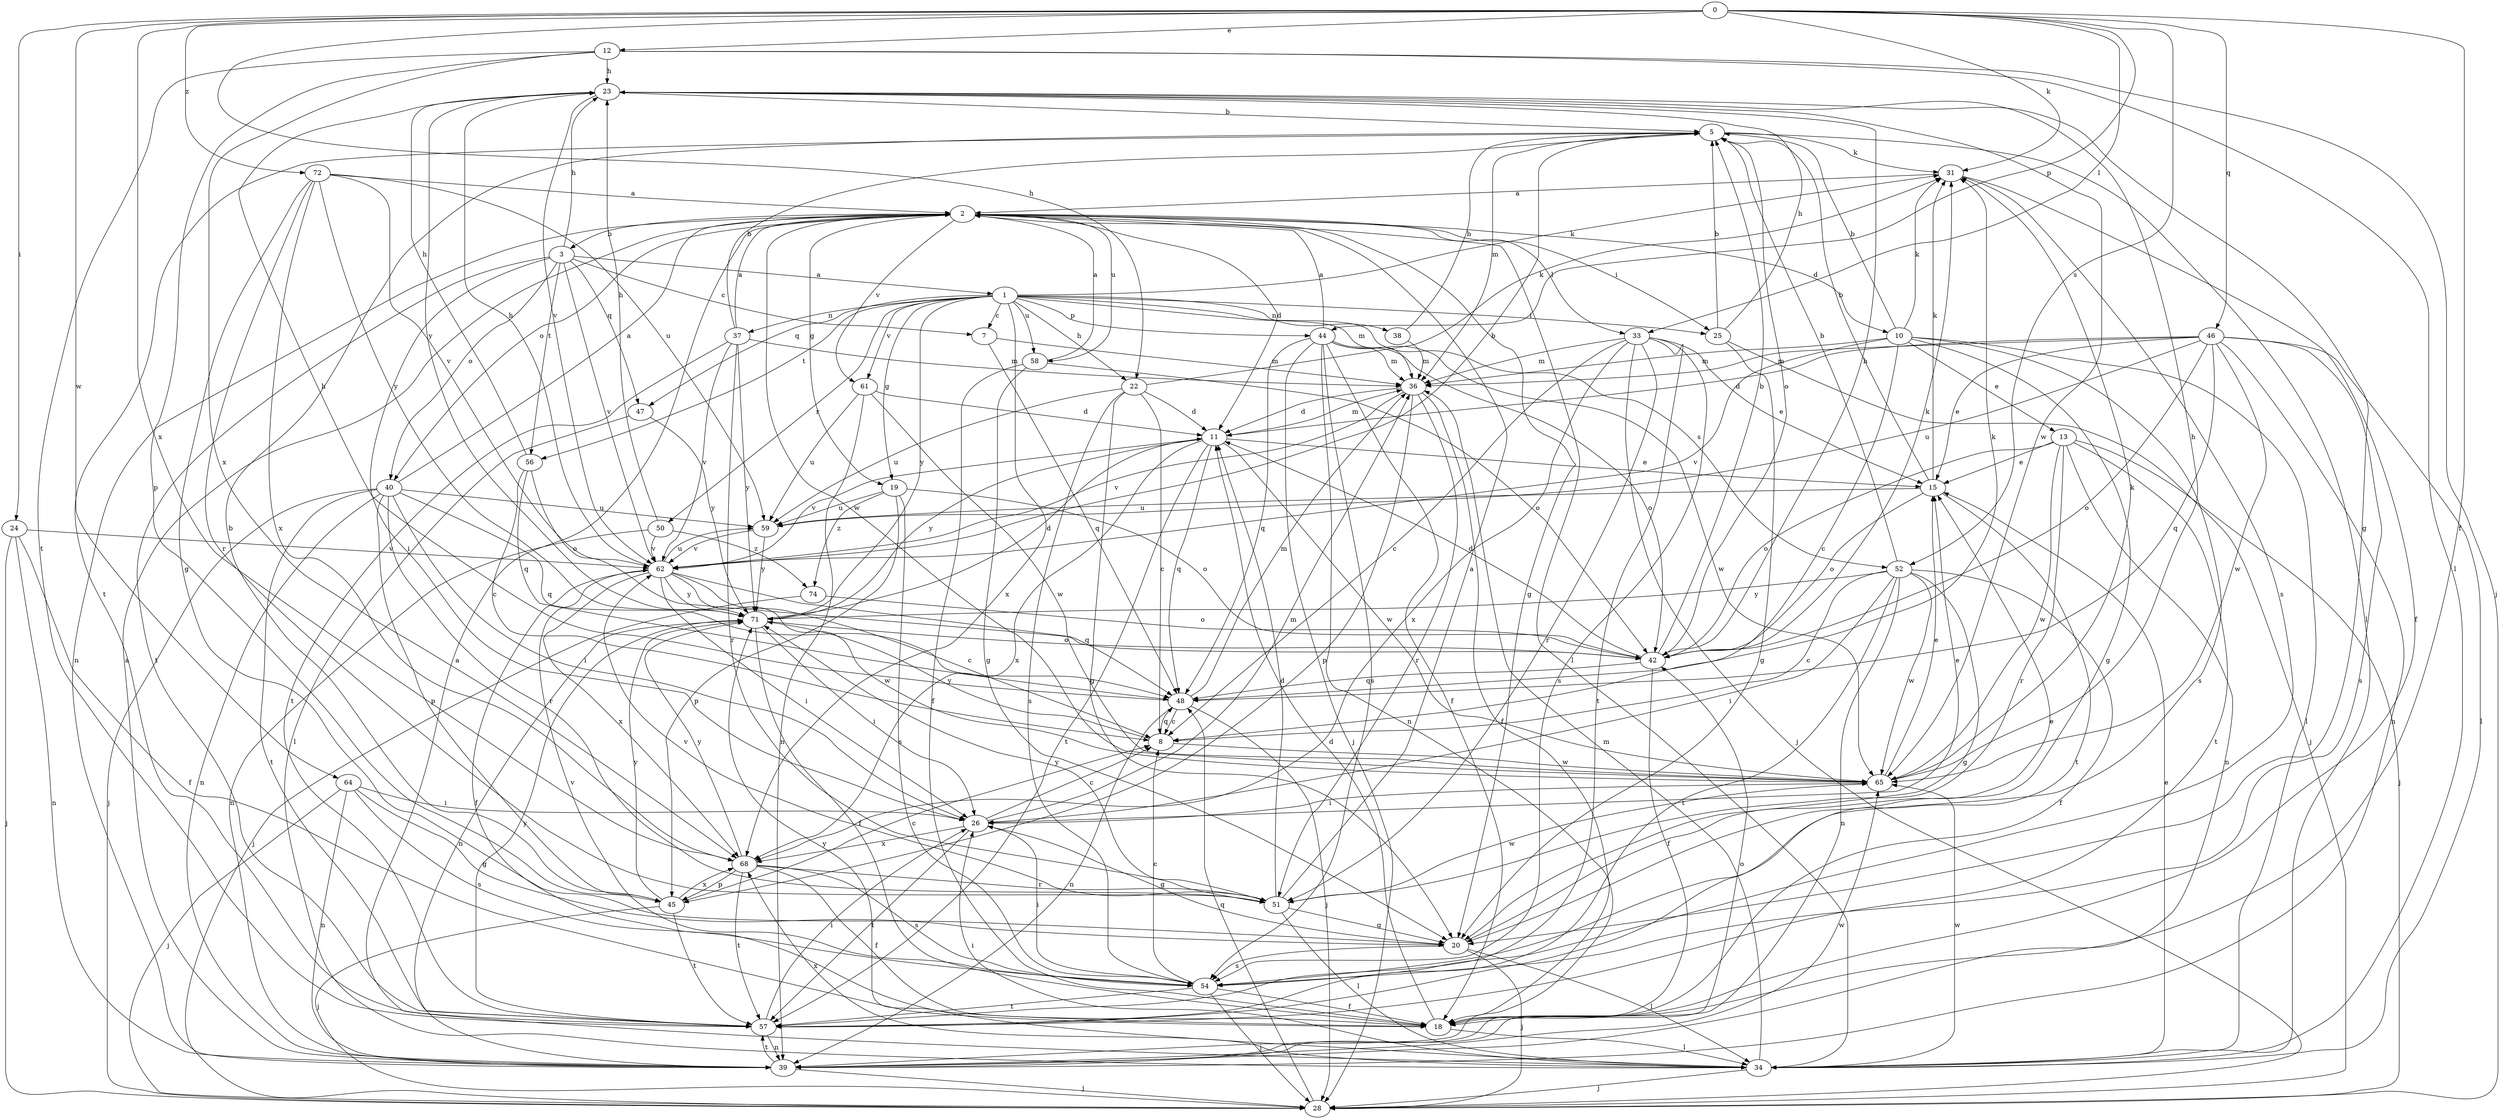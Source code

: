 strict digraph  {
0;
1;
2;
3;
5;
7;
8;
10;
11;
12;
13;
15;
18;
19;
20;
22;
23;
24;
25;
26;
28;
31;
33;
34;
36;
37;
38;
39;
40;
42;
44;
45;
46;
47;
48;
50;
51;
52;
54;
56;
57;
58;
59;
61;
62;
64;
65;
68;
71;
72;
74;
0 -> 12  [label=e];
0 -> 18  [label=f];
0 -> 22  [label=h];
0 -> 24  [label=i];
0 -> 31  [label=k];
0 -> 33  [label=l];
0 -> 44  [label=p];
0 -> 46  [label=q];
0 -> 52  [label=s];
0 -> 64  [label=w];
0 -> 68  [label=x];
0 -> 72  [label=z];
1 -> 7  [label=c];
1 -> 19  [label=g];
1 -> 22  [label=h];
1 -> 25  [label=i];
1 -> 31  [label=k];
1 -> 36  [label=m];
1 -> 37  [label=n];
1 -> 38  [label=n];
1 -> 44  [label=p];
1 -> 47  [label=q];
1 -> 50  [label=r];
1 -> 52  [label=s];
1 -> 56  [label=t];
1 -> 58  [label=u];
1 -> 61  [label=v];
1 -> 68  [label=x];
1 -> 71  [label=y];
2 -> 3  [label=b];
2 -> 10  [label=d];
2 -> 11  [label=d];
2 -> 19  [label=g];
2 -> 20  [label=g];
2 -> 25  [label=i];
2 -> 33  [label=l];
2 -> 34  [label=l];
2 -> 39  [label=n];
2 -> 40  [label=o];
2 -> 58  [label=u];
2 -> 61  [label=v];
2 -> 65  [label=w];
3 -> 1  [label=a];
3 -> 7  [label=c];
3 -> 23  [label=h];
3 -> 26  [label=i];
3 -> 40  [label=o];
3 -> 47  [label=q];
3 -> 56  [label=t];
3 -> 57  [label=t];
3 -> 62  [label=v];
5 -> 31  [label=k];
5 -> 34  [label=l];
5 -> 36  [label=m];
5 -> 42  [label=o];
5 -> 57  [label=t];
7 -> 36  [label=m];
7 -> 48  [label=q];
8 -> 48  [label=q];
8 -> 65  [label=w];
8 -> 71  [label=y];
10 -> 5  [label=b];
10 -> 8  [label=c];
10 -> 13  [label=e];
10 -> 20  [label=g];
10 -> 31  [label=k];
10 -> 34  [label=l];
10 -> 36  [label=m];
10 -> 54  [label=s];
10 -> 62  [label=v];
11 -> 15  [label=e];
11 -> 36  [label=m];
11 -> 48  [label=q];
11 -> 57  [label=t];
11 -> 62  [label=v];
11 -> 65  [label=w];
11 -> 68  [label=x];
11 -> 71  [label=y];
12 -> 23  [label=h];
12 -> 28  [label=j];
12 -> 34  [label=l];
12 -> 45  [label=p];
12 -> 57  [label=t];
12 -> 68  [label=x];
13 -> 15  [label=e];
13 -> 28  [label=j];
13 -> 39  [label=n];
13 -> 42  [label=o];
13 -> 51  [label=r];
13 -> 57  [label=t];
13 -> 65  [label=w];
15 -> 5  [label=b];
15 -> 31  [label=k];
15 -> 42  [label=o];
15 -> 57  [label=t];
15 -> 59  [label=u];
18 -> 11  [label=d];
18 -> 34  [label=l];
19 -> 42  [label=o];
19 -> 45  [label=p];
19 -> 54  [label=s];
19 -> 59  [label=u];
19 -> 74  [label=z];
20 -> 15  [label=e];
20 -> 28  [label=j];
20 -> 34  [label=l];
20 -> 54  [label=s];
22 -> 8  [label=c];
22 -> 11  [label=d];
22 -> 20  [label=g];
22 -> 31  [label=k];
22 -> 54  [label=s];
22 -> 59  [label=u];
23 -> 5  [label=b];
23 -> 20  [label=g];
23 -> 62  [label=v];
23 -> 65  [label=w];
23 -> 71  [label=y];
24 -> 18  [label=f];
24 -> 28  [label=j];
24 -> 39  [label=n];
24 -> 62  [label=v];
25 -> 5  [label=b];
25 -> 20  [label=g];
25 -> 23  [label=h];
25 -> 28  [label=j];
26 -> 8  [label=c];
26 -> 15  [label=e];
26 -> 20  [label=g];
26 -> 36  [label=m];
26 -> 57  [label=t];
26 -> 68  [label=x];
28 -> 48  [label=q];
31 -> 2  [label=a];
31 -> 18  [label=f];
31 -> 54  [label=s];
33 -> 8  [label=c];
33 -> 15  [label=e];
33 -> 28  [label=j];
33 -> 36  [label=m];
33 -> 51  [label=r];
33 -> 54  [label=s];
33 -> 57  [label=t];
33 -> 68  [label=x];
34 -> 2  [label=a];
34 -> 15  [label=e];
34 -> 26  [label=i];
34 -> 28  [label=j];
34 -> 36  [label=m];
34 -> 65  [label=w];
34 -> 68  [label=x];
34 -> 71  [label=y];
36 -> 11  [label=d];
36 -> 18  [label=f];
36 -> 45  [label=p];
36 -> 51  [label=r];
36 -> 62  [label=v];
37 -> 2  [label=a];
37 -> 5  [label=b];
37 -> 36  [label=m];
37 -> 51  [label=r];
37 -> 57  [label=t];
37 -> 62  [label=v];
37 -> 71  [label=y];
38 -> 5  [label=b];
38 -> 36  [label=m];
39 -> 2  [label=a];
39 -> 28  [label=j];
39 -> 42  [label=o];
39 -> 57  [label=t];
39 -> 65  [label=w];
40 -> 2  [label=a];
40 -> 26  [label=i];
40 -> 28  [label=j];
40 -> 39  [label=n];
40 -> 45  [label=p];
40 -> 48  [label=q];
40 -> 51  [label=r];
40 -> 57  [label=t];
40 -> 59  [label=u];
42 -> 5  [label=b];
42 -> 11  [label=d];
42 -> 18  [label=f];
42 -> 23  [label=h];
42 -> 31  [label=k];
42 -> 48  [label=q];
44 -> 2  [label=a];
44 -> 18  [label=f];
44 -> 28  [label=j];
44 -> 36  [label=m];
44 -> 39  [label=n];
44 -> 42  [label=o];
44 -> 48  [label=q];
44 -> 54  [label=s];
44 -> 65  [label=w];
45 -> 5  [label=b];
45 -> 8  [label=c];
45 -> 28  [label=j];
45 -> 57  [label=t];
45 -> 68  [label=x];
45 -> 71  [label=y];
46 -> 11  [label=d];
46 -> 15  [label=e];
46 -> 34  [label=l];
46 -> 36  [label=m];
46 -> 39  [label=n];
46 -> 42  [label=o];
46 -> 48  [label=q];
46 -> 54  [label=s];
46 -> 59  [label=u];
46 -> 65  [label=w];
47 -> 34  [label=l];
47 -> 71  [label=y];
48 -> 8  [label=c];
48 -> 23  [label=h];
48 -> 28  [label=j];
48 -> 31  [label=k];
48 -> 36  [label=m];
48 -> 39  [label=n];
50 -> 23  [label=h];
50 -> 39  [label=n];
50 -> 62  [label=v];
50 -> 74  [label=z];
51 -> 2  [label=a];
51 -> 11  [label=d];
51 -> 20  [label=g];
51 -> 34  [label=l];
51 -> 62  [label=v];
51 -> 65  [label=w];
51 -> 71  [label=y];
52 -> 5  [label=b];
52 -> 8  [label=c];
52 -> 18  [label=f];
52 -> 20  [label=g];
52 -> 26  [label=i];
52 -> 39  [label=n];
52 -> 57  [label=t];
52 -> 65  [label=w];
52 -> 71  [label=y];
54 -> 8  [label=c];
54 -> 18  [label=f];
54 -> 26  [label=i];
54 -> 28  [label=j];
54 -> 57  [label=t];
54 -> 62  [label=v];
56 -> 8  [label=c];
56 -> 23  [label=h];
56 -> 42  [label=o];
56 -> 48  [label=q];
57 -> 26  [label=i];
57 -> 39  [label=n];
57 -> 71  [label=y];
58 -> 2  [label=a];
58 -> 18  [label=f];
58 -> 20  [label=g];
58 -> 42  [label=o];
59 -> 62  [label=v];
59 -> 71  [label=y];
61 -> 11  [label=d];
61 -> 39  [label=n];
61 -> 59  [label=u];
61 -> 65  [label=w];
62 -> 5  [label=b];
62 -> 8  [label=c];
62 -> 18  [label=f];
62 -> 23  [label=h];
62 -> 26  [label=i];
62 -> 48  [label=q];
62 -> 59  [label=u];
62 -> 65  [label=w];
62 -> 68  [label=x];
62 -> 71  [label=y];
64 -> 20  [label=g];
64 -> 26  [label=i];
64 -> 28  [label=j];
64 -> 39  [label=n];
64 -> 54  [label=s];
65 -> 15  [label=e];
65 -> 23  [label=h];
65 -> 26  [label=i];
65 -> 31  [label=k];
68 -> 18  [label=f];
68 -> 45  [label=p];
68 -> 51  [label=r];
68 -> 54  [label=s];
68 -> 57  [label=t];
68 -> 71  [label=y];
71 -> 11  [label=d];
71 -> 18  [label=f];
71 -> 26  [label=i];
71 -> 39  [label=n];
71 -> 42  [label=o];
72 -> 2  [label=a];
72 -> 20  [label=g];
72 -> 51  [label=r];
72 -> 59  [label=u];
72 -> 62  [label=v];
72 -> 68  [label=x];
72 -> 71  [label=y];
74 -> 28  [label=j];
74 -> 42  [label=o];
}

